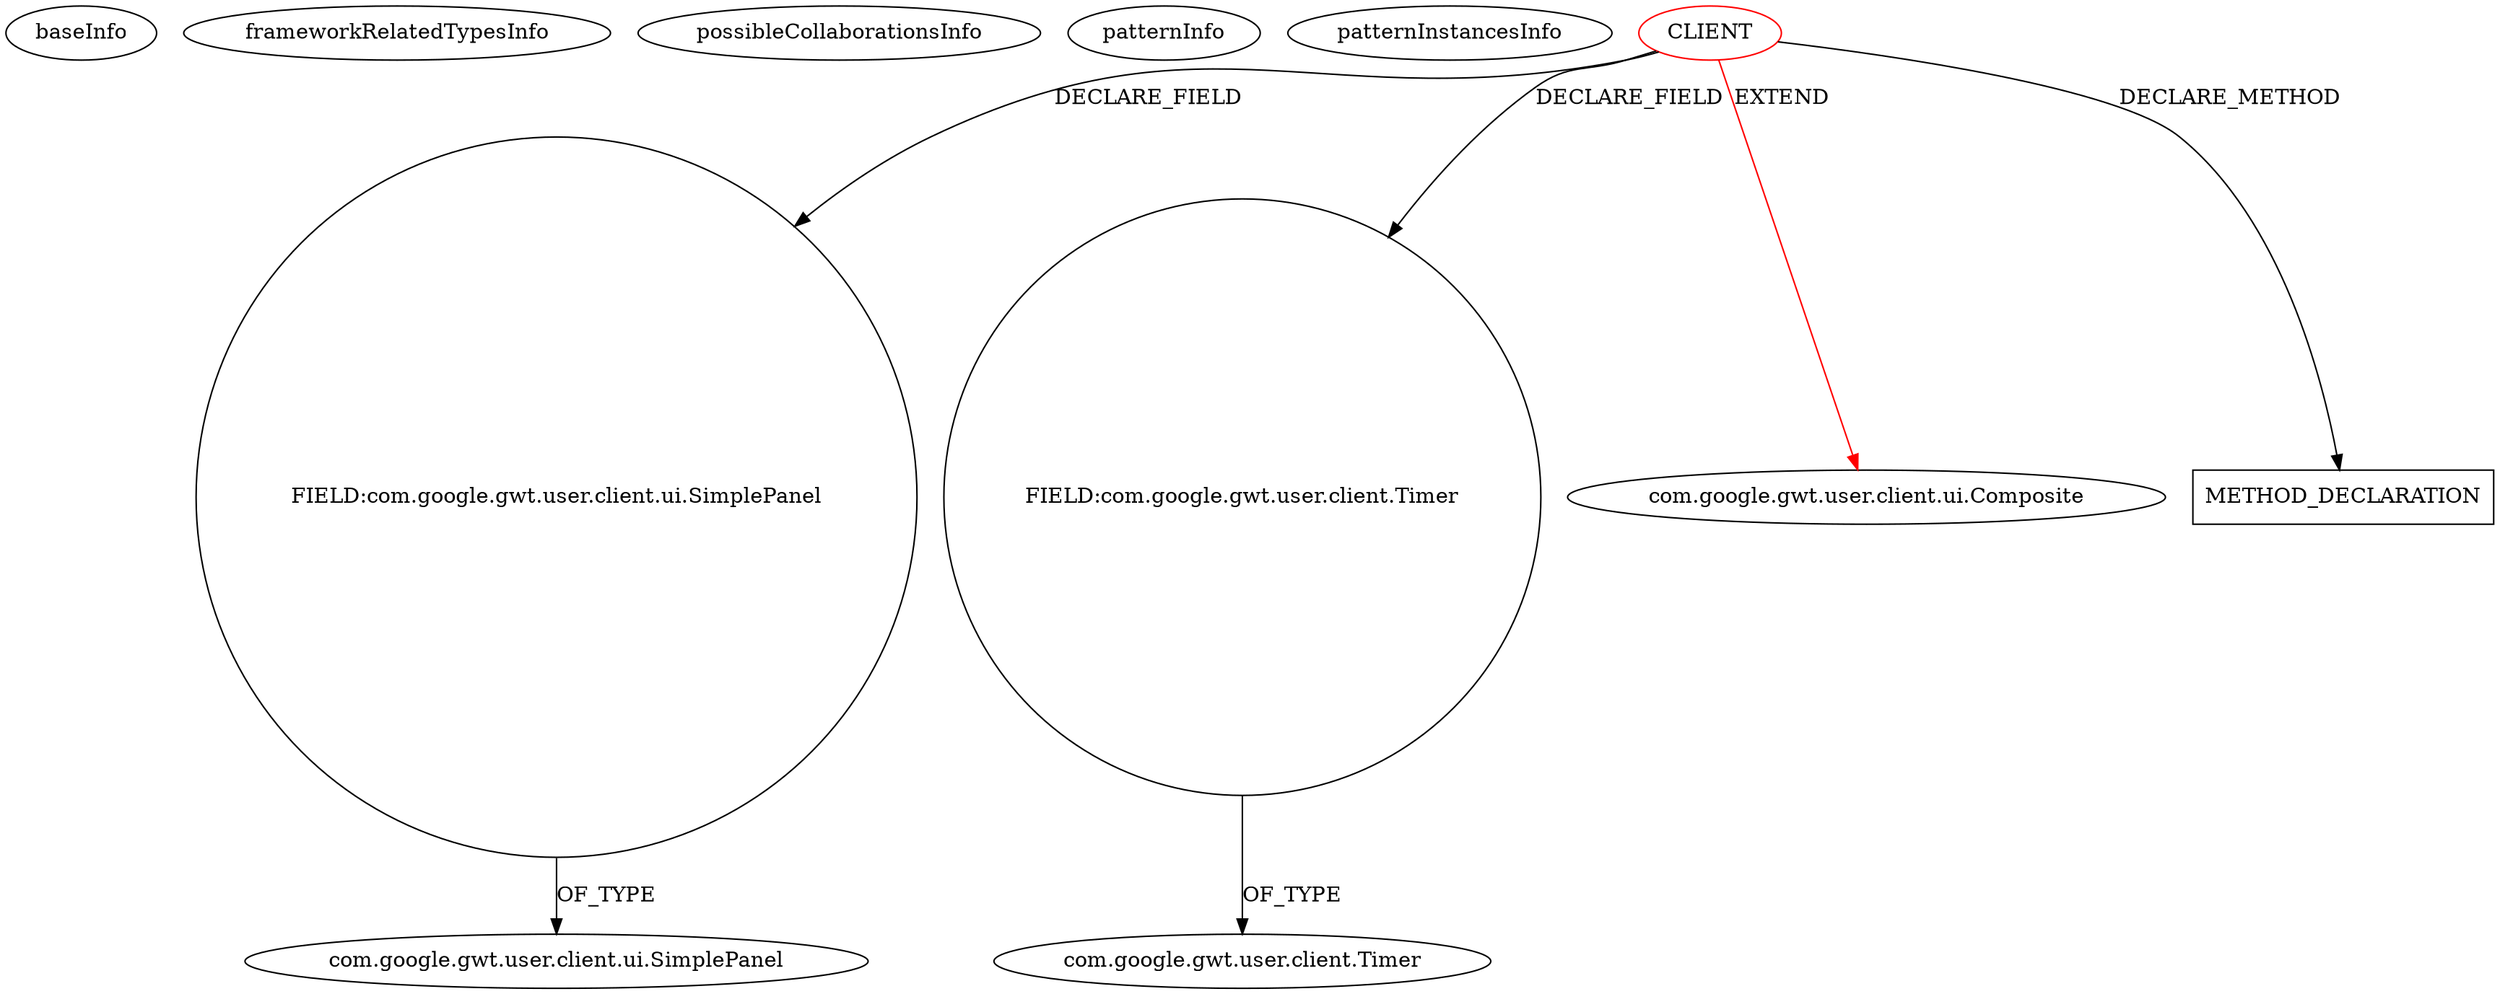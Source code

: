 digraph {
baseInfo[graphId=727,category="pattern",isAnonymous=false,possibleRelation=false]
frameworkRelatedTypesInfo[0="com.google.gwt.user.client.ui.Composite"]
possibleCollaborationsInfo[]
patternInfo[frequency=2.0,patternRootClient=0]
patternInstancesInfo[0="rwl-GoogleMapWidget~/rwl-GoogleMapWidget/GoogleMapWidget-master/src/main/java/org/vaadin/hezamu/googlemapwidget/widgetset/client/ui/VGoogleMap.java~VGoogleMap~4438",1="vlapan-PhotoBank~/vlapan-PhotoBank/PhotoBank-master/src/com/vlapan/gwt/photobank/client/ui/NotificationPanel.java~NotificationPanel~4614"]
5[label="FIELD:com.google.gwt.user.client.ui.SimplePanel",vertexType="FIELD_DECLARATION",isFrameworkType=false,shape=circle]
0[label="CLIENT",vertexType="ROOT_CLIENT_CLASS_DECLARATION",isFrameworkType=false,color=red]
12[label="FIELD:com.google.gwt.user.client.Timer",vertexType="FIELD_DECLARATION",isFrameworkType=false,shape=circle]
1[label="com.google.gwt.user.client.ui.Composite",vertexType="FRAMEWORK_CLASS_TYPE",isFrameworkType=false]
6[label="com.google.gwt.user.client.ui.SimplePanel",vertexType="FRAMEWORK_CLASS_TYPE",isFrameworkType=false]
13[label="com.google.gwt.user.client.Timer",vertexType="FRAMEWORK_CLASS_TYPE",isFrameworkType=false]
21[label="METHOD_DECLARATION",vertexType="CLIENT_METHOD_DECLARATION",isFrameworkType=false,shape=box]
0->12[label="DECLARE_FIELD"]
5->6[label="OF_TYPE"]
0->5[label="DECLARE_FIELD"]
0->1[label="EXTEND",color=red]
0->21[label="DECLARE_METHOD"]
12->13[label="OF_TYPE"]
}
